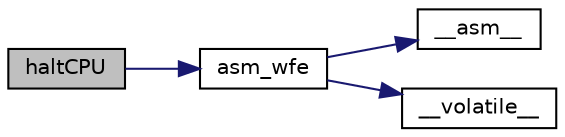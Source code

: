 digraph "haltCPU"
{
  edge [fontname="Helvetica",fontsize="10",labelfontname="Helvetica",labelfontsize="10"];
  node [fontname="Helvetica",fontsize="10",shape=record];
  rankdir="LR";
  Node10 [label="haltCPU",height=0.2,width=0.4,color="black", fillcolor="grey75", style="filled", fontcolor="black"];
  Node10 -> Node11 [color="midnightblue",fontsize="10",style="solid",fontname="Helvetica"];
  Node11 [label="asm_wfe",height=0.2,width=0.4,color="black", fillcolor="white", style="filled",URL="$d8/d2f/asm__instructions_8h.html#a410a755cf61e376491d77042b266409f"];
  Node11 -> Node12 [color="midnightblue",fontsize="10",style="solid",fontname="Helvetica"];
  Node12 [label="__asm__",height=0.2,width=0.4,color="black", fillcolor="white", style="filled",URL="$dd/d12/exceptions_8cpp.html#a40b46c5cfd33825a3980572ace99e6a1"];
  Node11 -> Node13 [color="midnightblue",fontsize="10",style="solid",fontname="Helvetica"];
  Node13 [label="__volatile__",height=0.2,width=0.4,color="black", fillcolor="white", style="filled",URL="$d8/d64/main__test__adrp__instruction_8cpp.html#a28b72fa6de7635a872fd3ae108c838c8"];
}
